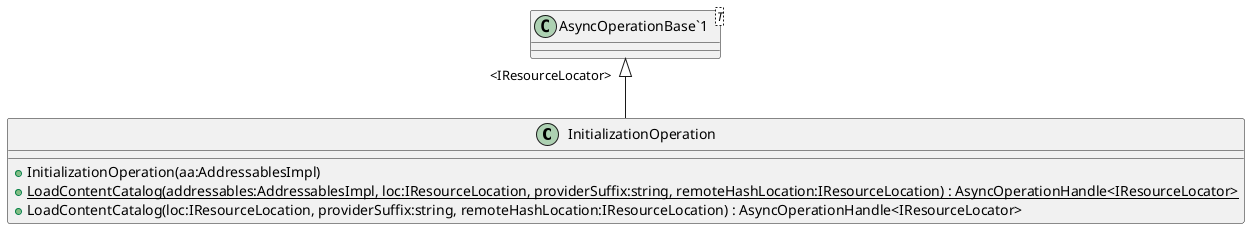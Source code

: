 @startuml
class InitializationOperation {
    + InitializationOperation(aa:AddressablesImpl)
    + {static} LoadContentCatalog(addressables:AddressablesImpl, loc:IResourceLocation, providerSuffix:string, remoteHashLocation:IResourceLocation) : AsyncOperationHandle<IResourceLocator>
    + LoadContentCatalog(loc:IResourceLocation, providerSuffix:string, remoteHashLocation:IResourceLocation) : AsyncOperationHandle<IResourceLocator>
}
class "AsyncOperationBase`1"<T> {
}
"AsyncOperationBase`1" "<IResourceLocator>" <|-- InitializationOperation
@enduml
